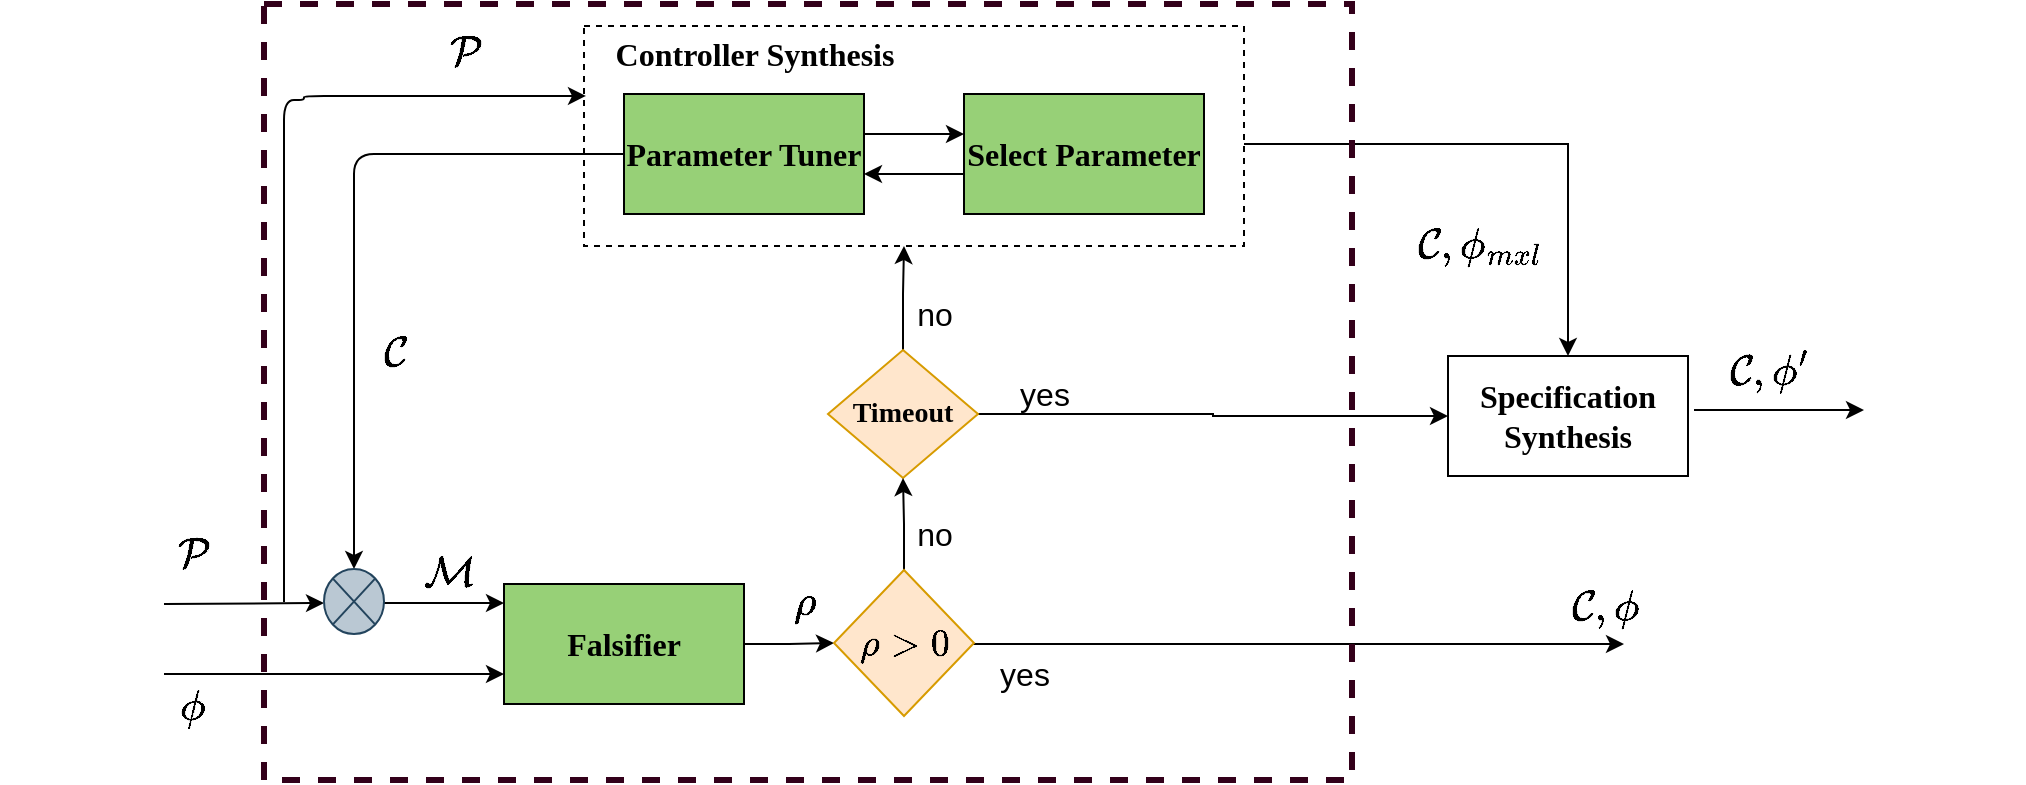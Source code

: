 <mxfile version="15.2.9" type="github">
  <diagram id="HPMyCTs1JtdewsG8-r8l" name="Page-1">
    <mxGraphModel dx="1742" dy="551" grid="1" gridSize="16" guides="1" tooltips="1" connect="1" arrows="1" fold="1" page="1" pageScale="1" pageWidth="850" pageHeight="1100" math="1" shadow="0">
      <root>
        <mxCell id="0" />
        <mxCell id="1" parent="0" />
        <mxCell id="0roCsXZs07hfI-0RXTEd-21" value="" style="endArrow=classic;html=1;" parent="1" edge="1">
          <mxGeometry relative="1" as="geometry">
            <mxPoint x="50" y="464.5" as="sourcePoint" />
            <mxPoint x="120" y="464.5" as="targetPoint" />
          </mxGeometry>
        </mxCell>
        <mxCell id="0roCsXZs07hfI-0RXTEd-46" value="" style="endArrow=classic;html=1;" parent="1" edge="1">
          <mxGeometry relative="1" as="geometry">
            <mxPoint x="-50" y="465" as="sourcePoint" />
            <mxPoint x="30" y="464.5" as="targetPoint" />
          </mxGeometry>
        </mxCell>
        <mxCell id="0roCsXZs07hfI-0RXTEd-48" value="" style="endArrow=classic;html=1;" parent="1" edge="1">
          <mxGeometry relative="1" as="geometry">
            <mxPoint x="-50" y="500" as="sourcePoint" />
            <mxPoint x="120" y="500" as="targetPoint" />
          </mxGeometry>
        </mxCell>
        <mxCell id="0roCsXZs07hfI-0RXTEd-82" value="&lt;b&gt;&lt;font style=&quot;font-size: 18px&quot;&gt;$$\mathcal{C}$$&lt;/font&gt;&lt;/b&gt;" style="text;html=1;align=center;verticalAlign=middle;resizable=0;points=[];autosize=1;strokeColor=none;fillColor=none;" parent="1" vertex="1">
          <mxGeometry x="-39" y="324" width="208" height="32" as="geometry" />
        </mxCell>
        <mxCell id="0roCsXZs07hfI-0RXTEd-85" value="&lt;b&gt;&lt;font style=&quot;font-size: 18px&quot;&gt;$$\phi$$&lt;/font&gt;&lt;/b&gt;" style="text;html=1;align=center;verticalAlign=middle;resizable=0;points=[];autosize=1;strokeColor=none;fillColor=none;" parent="1" vertex="1">
          <mxGeometry x="-92" y="501" width="112" height="32" as="geometry" />
        </mxCell>
        <mxCell id="0roCsXZs07hfI-0RXTEd-86" value="&lt;b&gt;&lt;font style=&quot;font-size: 18px&quot;&gt;$$\mathcal{P}$$&lt;/font&gt;&lt;/b&gt;" style="text;html=1;align=center;verticalAlign=middle;resizable=0;points=[];autosize=1;strokeColor=none;fillColor=none;" parent="1" vertex="1">
          <mxGeometry x="-132" y="424.5" width="192" height="32" as="geometry" />
        </mxCell>
        <mxCell id="0roCsXZs07hfI-0RXTEd-87" value="&lt;font style=&quot;font-size: 18px&quot;&gt;&lt;b&gt;$$\rho$$&lt;/b&gt;&lt;/font&gt;" style="text;html=1;align=center;verticalAlign=middle;resizable=0;points=[];autosize=1;strokeColor=none;fillColor=none;" parent="1" vertex="1">
          <mxGeometry x="214" y="449" width="112" height="32" as="geometry" />
        </mxCell>
        <mxCell id="0roCsXZs07hfI-0RXTEd-89" value="&lt;b&gt;&lt;font style=&quot;font-size: 18px&quot;&gt;$$\mathcal{M}$$&lt;/font&gt;&lt;/b&gt;" style="text;html=1;align=center;verticalAlign=middle;resizable=0;points=[];autosize=1;strokeColor=none;fillColor=none;" parent="1" vertex="1">
          <mxGeometry x="-12" y="434" width="208" height="32" as="geometry" />
        </mxCell>
        <mxCell id="FNa_Qqf1uXG0-d_bG-Wr-1" value="" style="edgeStyle=orthogonalEdgeStyle;rounded=0;orthogonalLoop=1;jettySize=auto;html=1;" parent="1" source="KR0jnZ5FBIjMVYTQxTM6-1" target="KR0jnZ5FBIjMVYTQxTM6-4" edge="1">
          <mxGeometry relative="1" as="geometry">
            <Array as="points">
              <mxPoint x="330" y="230" />
              <mxPoint x="330" y="230" />
            </Array>
          </mxGeometry>
        </mxCell>
        <mxCell id="KR0jnZ5FBIjMVYTQxTM6-1" value="&lt;font style=&quot;font-size: 16px&quot; face=&quot;Comic Sans MS&quot;&gt;&lt;b&gt;Parameter Tuner&lt;/b&gt;&lt;/font&gt;" style="rounded=0;whiteSpace=wrap;html=1;fillColor=#97D077;" parent="1" vertex="1">
          <mxGeometry x="180" y="210" width="120" height="60" as="geometry" />
        </mxCell>
        <mxCell id="FNa_Qqf1uXG0-d_bG-Wr-7" value="" style="edgeStyle=orthogonalEdgeStyle;rounded=0;orthogonalLoop=1;jettySize=auto;html=1;" parent="1" source="KR0jnZ5FBIjMVYTQxTM6-2" target="FNa_Qqf1uXG0-d_bG-Wr-4" edge="1">
          <mxGeometry relative="1" as="geometry" />
        </mxCell>
        <mxCell id="KR0jnZ5FBIjMVYTQxTM6-2" value="&lt;font style=&quot;font-size: 16px&quot; face=&quot;Comic Sans MS&quot;&gt;&lt;b&gt;Falsifier&lt;/b&gt;&lt;/font&gt;" style="rounded=0;whiteSpace=wrap;html=1;fillColor=#97D077;" parent="1" vertex="1">
          <mxGeometry x="120" y="455" width="120" height="60" as="geometry" />
        </mxCell>
        <mxCell id="FNa_Qqf1uXG0-d_bG-Wr-2" value="" style="edgeStyle=orthogonalEdgeStyle;rounded=0;orthogonalLoop=1;jettySize=auto;html=1;" parent="1" source="KR0jnZ5FBIjMVYTQxTM6-4" target="KR0jnZ5FBIjMVYTQxTM6-1" edge="1">
          <mxGeometry relative="1" as="geometry">
            <Array as="points">
              <mxPoint x="310" y="250" />
              <mxPoint x="310" y="250" />
            </Array>
          </mxGeometry>
        </mxCell>
        <mxCell id="KR0jnZ5FBIjMVYTQxTM6-4" value="&lt;font style=&quot;font-size: 16px&quot;&gt;&lt;b&gt;&lt;font style=&quot;font-size: 16px&quot; face=&quot;Comic Sans MS&quot;&gt;Select Parameter&lt;/font&gt;&lt;/b&gt;&lt;/font&gt;" style="rounded=0;whiteSpace=wrap;html=1;fillColor=#97D077;" parent="1" vertex="1">
          <mxGeometry x="350" y="210" width="120" height="60" as="geometry" />
        </mxCell>
        <mxCell id="KR0jnZ5FBIjMVYTQxTM6-8" value="" style="edgeStyle=segmentEdgeStyle;endArrow=classic;html=1;exitX=0;exitY=0.5;exitDx=0;exitDy=0;entryX=0.5;entryY=0;entryDx=0;entryDy=0;" parent="1" source="KR0jnZ5FBIjMVYTQxTM6-1" target="KR0jnZ5FBIjMVYTQxTM6-9" edge="1">
          <mxGeometry width="50" height="50" relative="1" as="geometry">
            <mxPoint x="175" y="280" as="sourcePoint" />
            <mxPoint x="50" y="410" as="targetPoint" />
          </mxGeometry>
        </mxCell>
        <mxCell id="KR0jnZ5FBIjMVYTQxTM6-9" value="" style="shape=sumEllipse;perimeter=ellipsePerimeter;whiteSpace=wrap;html=1;backgroundOutline=1;strokeColor=#23445d;fillColor=#bac8d3;" parent="1" vertex="1">
          <mxGeometry x="30" y="447.5" width="30" height="32.5" as="geometry" />
        </mxCell>
        <mxCell id="FNa_Qqf1uXG0-d_bG-Wr-14" value="" style="edgeStyle=orthogonalEdgeStyle;rounded=0;orthogonalLoop=1;jettySize=auto;html=1;" parent="1" source="FNa_Qqf1uXG0-d_bG-Wr-3" target="FNa_Qqf1uXG0-d_bG-Wr-10" edge="1">
          <mxGeometry relative="1" as="geometry">
            <Array as="points">
              <mxPoint x="320" y="310" />
              <mxPoint x="320" y="310" />
            </Array>
          </mxGeometry>
        </mxCell>
        <mxCell id="FNa_Qqf1uXG0-d_bG-Wr-24" value="" style="edgeStyle=orthogonalEdgeStyle;rounded=0;orthogonalLoop=1;jettySize=auto;html=1;" parent="1" source="FNa_Qqf1uXG0-d_bG-Wr-3" target="FNa_Qqf1uXG0-d_bG-Wr-5" edge="1">
          <mxGeometry relative="1" as="geometry" />
        </mxCell>
        <mxCell id="FNa_Qqf1uXG0-d_bG-Wr-3" value="&lt;font style=&quot;font-size: 14px&quot; face=&quot;Comic Sans MS&quot;&gt;&lt;b&gt;Timeout&lt;/b&gt;&lt;/font&gt;" style="rhombus;whiteSpace=wrap;html=1;fillColor=#ffe6cc;strokeColor=#d79b00;" parent="1" vertex="1">
          <mxGeometry x="282" y="338" width="75" height="64" as="geometry" />
        </mxCell>
        <mxCell id="FNa_Qqf1uXG0-d_bG-Wr-8" value="" style="edgeStyle=orthogonalEdgeStyle;rounded=0;orthogonalLoop=1;jettySize=auto;html=1;" parent="1" source="FNa_Qqf1uXG0-d_bG-Wr-4" target="FNa_Qqf1uXG0-d_bG-Wr-3" edge="1">
          <mxGeometry relative="1" as="geometry" />
        </mxCell>
        <mxCell id="FNa_Qqf1uXG0-d_bG-Wr-9" value="" style="edgeStyle=orthogonalEdgeStyle;rounded=0;orthogonalLoop=1;jettySize=auto;html=1;" parent="1" source="FNa_Qqf1uXG0-d_bG-Wr-4" edge="1">
          <mxGeometry relative="1" as="geometry">
            <mxPoint x="680" y="485" as="targetPoint" />
            <Array as="points">
              <mxPoint x="670" y="485" />
            </Array>
          </mxGeometry>
        </mxCell>
        <mxCell id="FNa_Qqf1uXG0-d_bG-Wr-4" value="&lt;font style=&quot;font-size: 16px&quot;&gt;&lt;b&gt;$$\rho&amp;gt;0$$&lt;/b&gt;&lt;/font&gt;" style="rhombus;whiteSpace=wrap;html=1;fillColor=#ffe6cc;strokeColor=#d79b00;" parent="1" vertex="1">
          <mxGeometry x="285" y="448" width="70" height="73" as="geometry" />
        </mxCell>
        <mxCell id="FNa_Qqf1uXG0-d_bG-Wr-5" value="&lt;font style=&quot;font-size: 16px&quot;&gt;&lt;b&gt;&lt;font style=&quot;font-size: 16px&quot; face=&quot;Comic Sans MS&quot;&gt;Specification Synthesis&lt;br&gt;&lt;/font&gt;&lt;/b&gt;&lt;/font&gt;" style="rounded=0;whiteSpace=wrap;html=1;fillColor=#FFFFFF;" parent="1" vertex="1">
          <mxGeometry x="592" y="341" width="120" height="60" as="geometry" />
        </mxCell>
        <mxCell id="FNa_Qqf1uXG0-d_bG-Wr-16" style="edgeStyle=orthogonalEdgeStyle;rounded=0;orthogonalLoop=1;jettySize=auto;html=1;entryX=0.5;entryY=0;entryDx=0;entryDy=0;" parent="1" source="FNa_Qqf1uXG0-d_bG-Wr-10" target="FNa_Qqf1uXG0-d_bG-Wr-5" edge="1">
          <mxGeometry relative="1" as="geometry">
            <mxPoint x="520" y="330" as="targetPoint" />
            <Array as="points">
              <mxPoint x="652" y="235" />
            </Array>
          </mxGeometry>
        </mxCell>
        <mxCell id="FNa_Qqf1uXG0-d_bG-Wr-10" value="" style="rounded=0;whiteSpace=wrap;html=1;fillColor=none;dashed=1;" parent="1" vertex="1">
          <mxGeometry x="160" y="176" width="330" height="110" as="geometry" />
        </mxCell>
        <mxCell id="FNa_Qqf1uXG0-d_bG-Wr-11" value="&lt;font style=&quot;font-size: 16px&quot;&gt;&lt;b&gt;&lt;font style=&quot;font-size: 16px&quot; face=&quot;Comic Sans MS&quot;&gt;Controller Synthesis&lt;br&gt;&lt;/font&gt;&lt;/b&gt;&lt;/font&gt;" style="text;html=1;align=center;verticalAlign=middle;resizable=0;points=[];autosize=1;strokeColor=none;" parent="1" vertex="1">
          <mxGeometry x="160" y="180" width="170" height="20" as="geometry" />
        </mxCell>
        <mxCell id="FNa_Qqf1uXG0-d_bG-Wr-12" value="&lt;font style=&quot;font-size: 16px&quot;&gt;no&lt;/font&gt;" style="text;html=1;align=center;verticalAlign=middle;resizable=0;points=[];autosize=1;strokeColor=none;" parent="1" vertex="1">
          <mxGeometry x="311" y="422" width="48" height="16" as="geometry" />
        </mxCell>
        <mxCell id="FNa_Qqf1uXG0-d_bG-Wr-13" value="&lt;font style=&quot;font-size: 16px&quot;&gt;yes&lt;/font&gt;" style="text;html=1;align=center;verticalAlign=middle;resizable=0;points=[];autosize=1;strokeColor=none;" parent="1" vertex="1">
          <mxGeometry x="356" y="492" width="48" height="16" as="geometry" />
        </mxCell>
        <mxCell id="FNa_Qqf1uXG0-d_bG-Wr-15" value="&lt;font style=&quot;font-size: 18px&quot;&gt;&lt;b&gt;$$\mathcal{P}$$&lt;/b&gt;&lt;/font&gt;" style="text;html=1;align=center;verticalAlign=middle;resizable=0;points=[];autosize=1;strokeColor=none;" parent="1" vertex="1">
          <mxGeometry x="4" y="174" width="192" height="32" as="geometry" />
        </mxCell>
        <mxCell id="FNa_Qqf1uXG0-d_bG-Wr-17" value="&lt;font style=&quot;font-size: 18px&quot;&gt;&lt;b&gt;$$\mathcal{C}, \phi_{mxl}$$&lt;/b&gt;&lt;/font&gt;" style="text;html=1;align=center;verticalAlign=middle;resizable=0;points=[];autosize=1;strokeColor=none;" parent="1" vertex="1">
          <mxGeometry x="448" y="270" width="320" height="32" as="geometry" />
        </mxCell>
        <mxCell id="FNa_Qqf1uXG0-d_bG-Wr-19" value="" style="rounded=0;whiteSpace=wrap;html=1;dashed=1;fillColor=none;strokeColor=#33001A;strokeWidth=3;perimeterSpacing=1;" parent="1" vertex="1">
          <mxGeometry y="165" width="544" height="388" as="geometry" />
        </mxCell>
        <mxCell id="FNa_Qqf1uXG0-d_bG-Wr-21" value="" style="edgeStyle=segmentEdgeStyle;endArrow=classic;html=1;" parent="1" edge="1">
          <mxGeometry width="50" height="50" relative="1" as="geometry">
            <mxPoint x="715" y="368" as="sourcePoint" />
            <mxPoint x="800" y="368.5" as="targetPoint" />
          </mxGeometry>
        </mxCell>
        <mxCell id="FNa_Qqf1uXG0-d_bG-Wr-25" value="&lt;font style=&quot;font-size: 16px&quot;&gt;yes&lt;/font&gt;" style="text;html=1;align=center;verticalAlign=middle;resizable=0;points=[];autosize=1;strokeColor=none;" parent="1" vertex="1">
          <mxGeometry x="366" y="352" width="48" height="16" as="geometry" />
        </mxCell>
        <mxCell id="FNa_Qqf1uXG0-d_bG-Wr-27" value="&lt;font style=&quot;font-size: 16px&quot;&gt;no&lt;/font&gt;" style="text;html=1;align=center;verticalAlign=middle;resizable=0;points=[];autosize=1;strokeColor=none;" parent="1" vertex="1">
          <mxGeometry x="311" y="312" width="48" height="16" as="geometry" />
        </mxCell>
        <mxCell id="FNa_Qqf1uXG0-d_bG-Wr-29" value="" style="edgeStyle=segmentEdgeStyle;endArrow=classic;html=1;exitX=0.8;exitY=0.95;exitDx=0;exitDy=0;exitPerimeter=0;entryX=0.003;entryY=0.318;entryDx=0;entryDy=0;entryPerimeter=0;" parent="1" target="FNa_Qqf1uXG0-d_bG-Wr-10" edge="1">
          <mxGeometry width="50" height="50" relative="1" as="geometry">
            <mxPoint x="10" y="464" as="sourcePoint" />
            <mxPoint x="150" y="212.5" as="targetPoint" />
            <Array as="points">
              <mxPoint x="10" y="213" />
              <mxPoint x="20" y="213" />
              <mxPoint x="20" y="211" />
            </Array>
          </mxGeometry>
        </mxCell>
        <mxCell id="PLcxmT6wfgVHZayz3ays-4" value="&lt;font style=&quot;font-size: 18px&quot;&gt;&lt;b&gt;$$\mathcal{C}, \phi$$&lt;br&gt;&lt;/b&gt;&lt;/font&gt;" style="text;html=1;align=center;verticalAlign=middle;resizable=0;points=[];autosize=1;strokeColor=none;" parent="1" vertex="1">
          <mxGeometry x="542" y="461.5" width="256" height="32" as="geometry" />
        </mxCell>
        <mxCell id="PLcxmT6wfgVHZayz3ays-5" value="&lt;font style=&quot;font-size: 18px&quot;&gt;&lt;b&gt;$$\mathcal{C}, \phi&#39;$$&lt;br&gt;&lt;/b&gt;&lt;/font&gt;" style="text;html=1;align=center;verticalAlign=middle;resizable=0;points=[];autosize=1;strokeColor=none;" parent="1" vertex="1">
          <mxGeometry x="624" y="344" width="256" height="32" as="geometry" />
        </mxCell>
      </root>
    </mxGraphModel>
  </diagram>
</mxfile>
